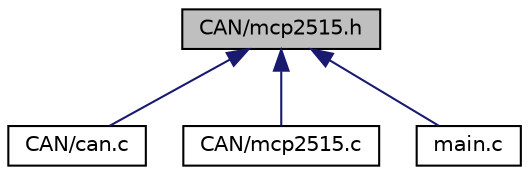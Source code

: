digraph "CAN/mcp2515.h"
{
 // LATEX_PDF_SIZE
  edge [fontname="Helvetica",fontsize="10",labelfontname="Helvetica",labelfontsize="10"];
  node [fontname="Helvetica",fontsize="10",shape=record];
  Node1 [label="CAN/mcp2515.h",height=0.2,width=0.4,color="black", fillcolor="grey75", style="filled", fontcolor="black",tooltip="Interface for setting and reading register from MCP2515 CAN controller over spi."];
  Node1 -> Node2 [dir="back",color="midnightblue",fontsize="10",style="solid",fontname="Helvetica"];
  Node2 [label="CAN/can.c",height=0.2,width=0.4,color="black", fillcolor="white", style="filled",URL="$can_8c_source.html",tooltip=" "];
  Node1 -> Node3 [dir="back",color="midnightblue",fontsize="10",style="solid",fontname="Helvetica"];
  Node3 [label="CAN/mcp2515.c",height=0.2,width=0.4,color="black", fillcolor="white", style="filled",URL="$mcp2515_8c_source.html",tooltip=" "];
  Node1 -> Node4 [dir="back",color="midnightblue",fontsize="10",style="solid",fontname="Helvetica"];
  Node4 [label="main.c",height=0.2,width=0.4,color="black", fillcolor="white", style="filled",URL="$main_8c.html",tooltip="The main function for running the code of the application."];
}
